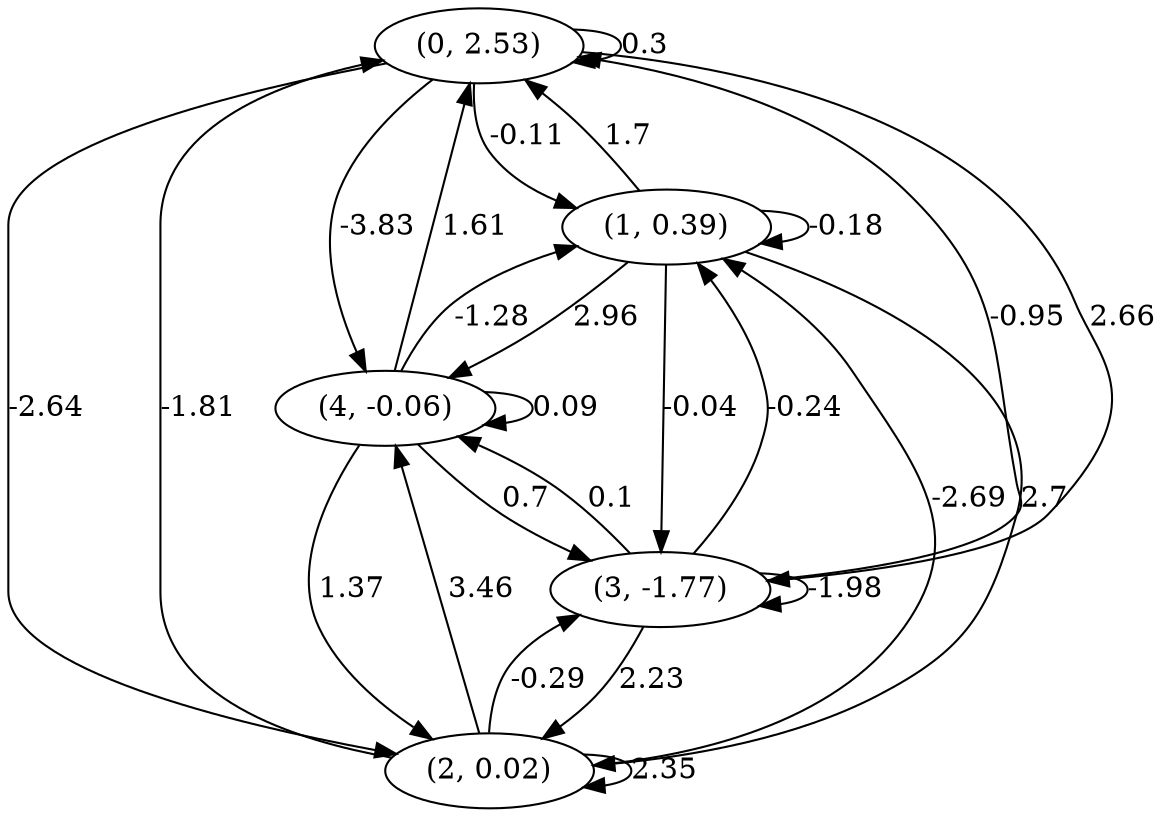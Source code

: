 digraph {
    0 [ label = "(0, 2.53)" ]
    1 [ label = "(1, 0.39)" ]
    2 [ label = "(2, 0.02)" ]
    3 [ label = "(3, -1.77)" ]
    4 [ label = "(4, -0.06)" ]
    0 -> 0 [ label = "0.3" ]
    1 -> 1 [ label = "-0.18" ]
    2 -> 2 [ label = "2.35" ]
    3 -> 3 [ label = "-1.98" ]
    4 -> 4 [ label = "0.09" ]
    1 -> 0 [ label = "1.7" ]
    2 -> 0 [ label = "-1.81" ]
    3 -> 0 [ label = "-0.95" ]
    4 -> 0 [ label = "1.61" ]
    0 -> 1 [ label = "-0.11" ]
    2 -> 1 [ label = "-2.69" ]
    3 -> 1 [ label = "-0.24" ]
    4 -> 1 [ label = "-1.28" ]
    0 -> 2 [ label = "-2.64" ]
    1 -> 2 [ label = "2.7" ]
    3 -> 2 [ label = "2.23" ]
    4 -> 2 [ label = "1.37" ]
    0 -> 3 [ label = "2.66" ]
    1 -> 3 [ label = "-0.04" ]
    2 -> 3 [ label = "-0.29" ]
    4 -> 3 [ label = "0.7" ]
    0 -> 4 [ label = "-3.83" ]
    1 -> 4 [ label = "2.96" ]
    2 -> 4 [ label = "3.46" ]
    3 -> 4 [ label = "0.1" ]
}

